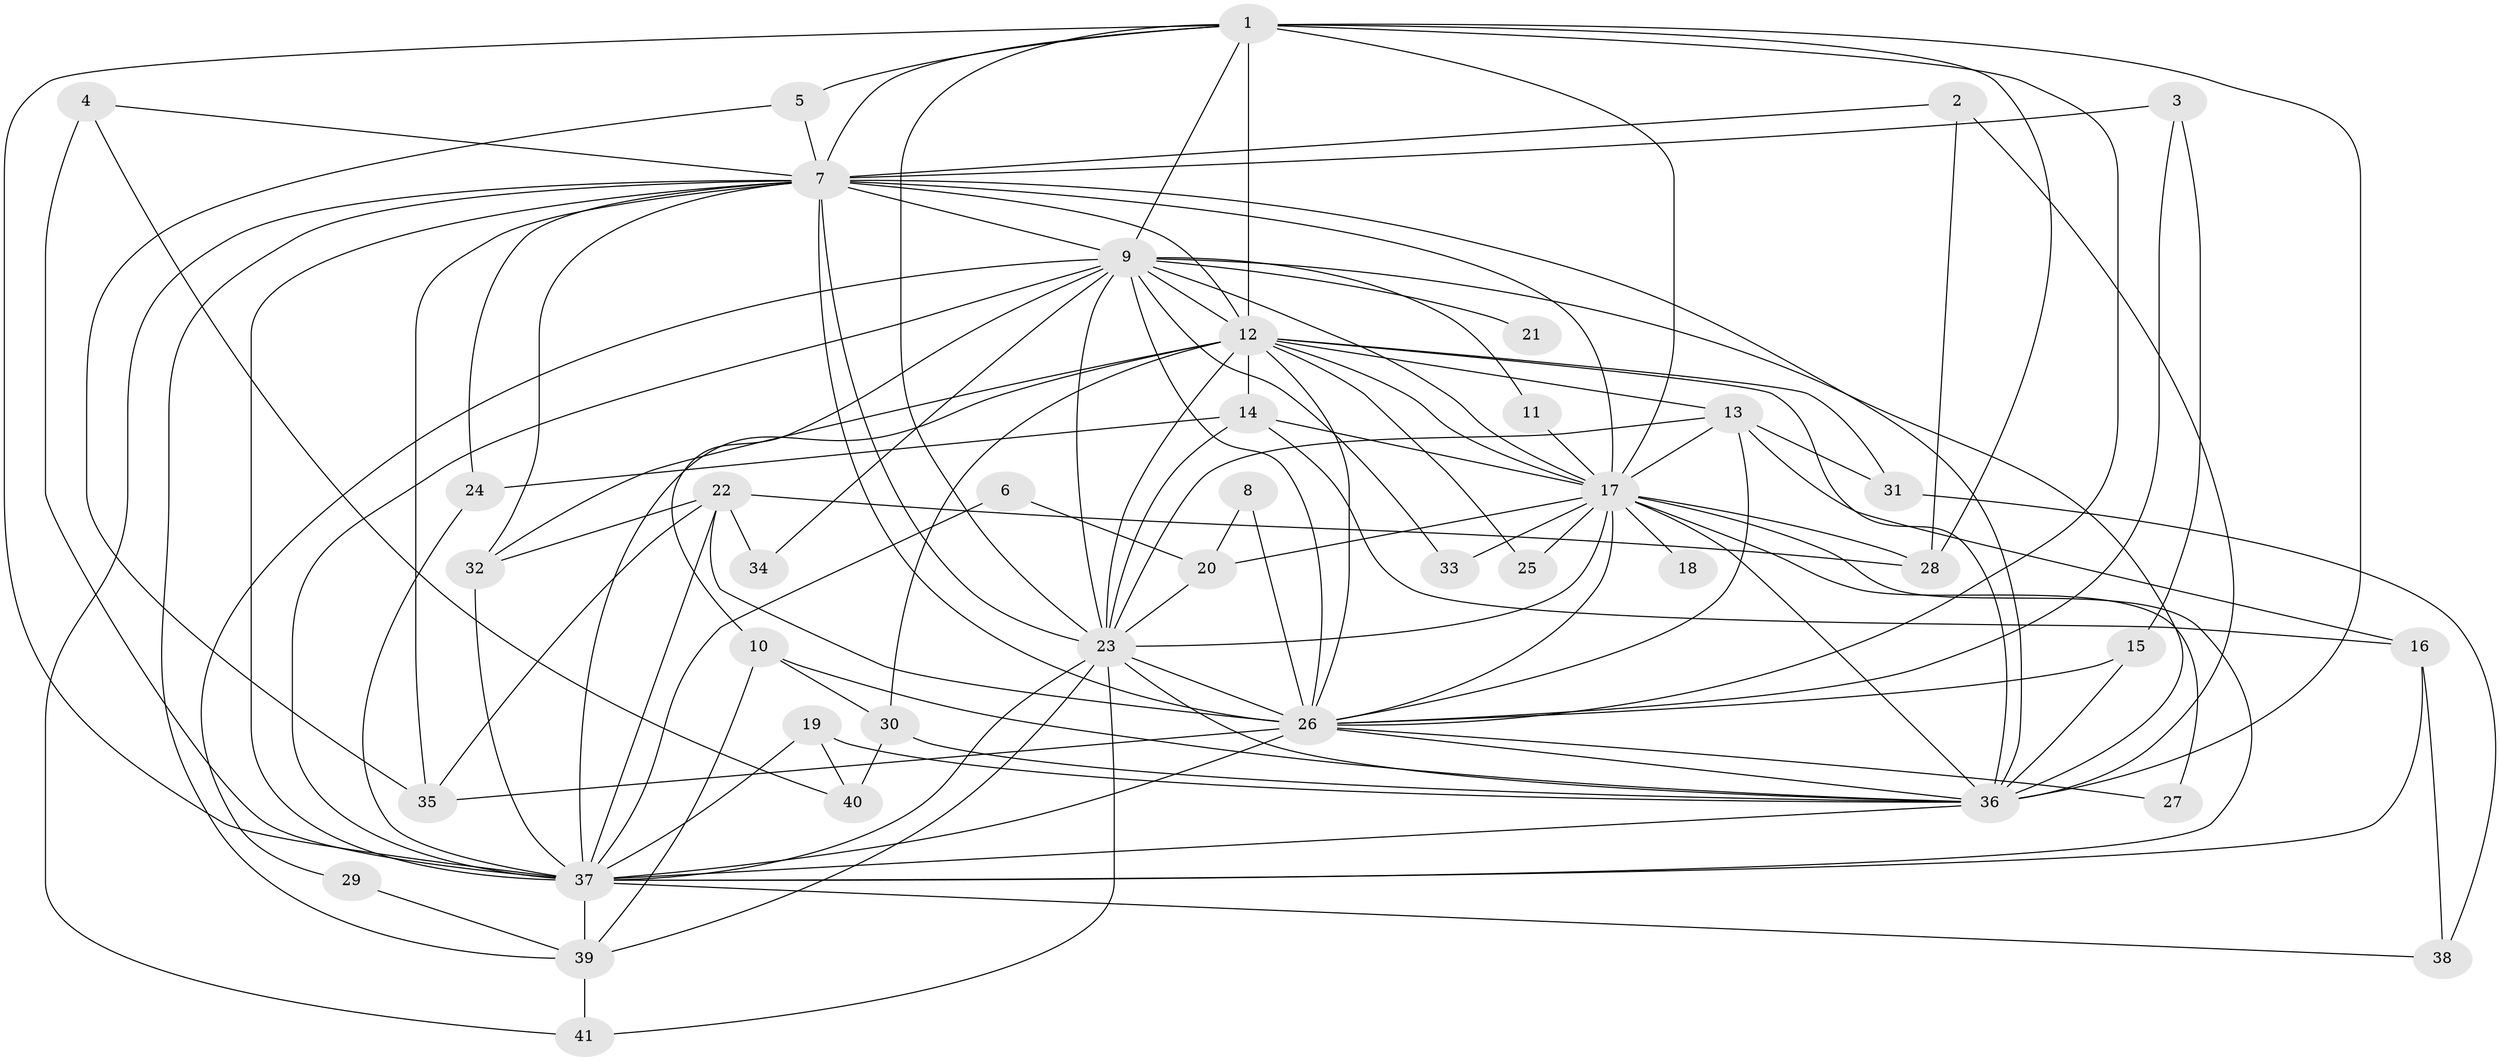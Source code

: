 // original degree distribution, {11: 0.024691358024691357, 19: 0.012345679012345678, 20: 0.012345679012345678, 21: 0.024691358024691357, 24: 0.024691358024691357, 17: 0.012345679012345678, 18: 0.012345679012345678, 2: 0.5432098765432098, 6: 0.037037037037037035, 3: 0.19753086419753085, 4: 0.07407407407407407, 5: 0.024691358024691357}
// Generated by graph-tools (version 1.1) at 2025/36/03/04/25 23:36:30]
// undirected, 41 vertices, 116 edges
graph export_dot {
  node [color=gray90,style=filled];
  1;
  2;
  3;
  4;
  5;
  6;
  7;
  8;
  9;
  10;
  11;
  12;
  13;
  14;
  15;
  16;
  17;
  18;
  19;
  20;
  21;
  22;
  23;
  24;
  25;
  26;
  27;
  28;
  29;
  30;
  31;
  32;
  33;
  34;
  35;
  36;
  37;
  38;
  39;
  40;
  41;
  1 -- 5 [weight=1.0];
  1 -- 7 [weight=2.0];
  1 -- 9 [weight=2.0];
  1 -- 12 [weight=2.0];
  1 -- 17 [weight=3.0];
  1 -- 23 [weight=2.0];
  1 -- 26 [weight=2.0];
  1 -- 28 [weight=1.0];
  1 -- 36 [weight=3.0];
  1 -- 37 [weight=2.0];
  2 -- 7 [weight=1.0];
  2 -- 28 [weight=1.0];
  2 -- 36 [weight=1.0];
  3 -- 7 [weight=1.0];
  3 -- 15 [weight=1.0];
  3 -- 26 [weight=1.0];
  4 -- 7 [weight=1.0];
  4 -- 37 [weight=1.0];
  4 -- 40 [weight=1.0];
  5 -- 7 [weight=1.0];
  5 -- 35 [weight=1.0];
  6 -- 20 [weight=1.0];
  6 -- 37 [weight=1.0];
  7 -- 9 [weight=2.0];
  7 -- 12 [weight=3.0];
  7 -- 17 [weight=2.0];
  7 -- 23 [weight=1.0];
  7 -- 24 [weight=1.0];
  7 -- 26 [weight=3.0];
  7 -- 32 [weight=1.0];
  7 -- 35 [weight=1.0];
  7 -- 36 [weight=1.0];
  7 -- 37 [weight=1.0];
  7 -- 39 [weight=1.0];
  7 -- 41 [weight=1.0];
  8 -- 20 [weight=1.0];
  8 -- 26 [weight=1.0];
  9 -- 10 [weight=1.0];
  9 -- 11 [weight=1.0];
  9 -- 12 [weight=2.0];
  9 -- 17 [weight=1.0];
  9 -- 21 [weight=1.0];
  9 -- 23 [weight=2.0];
  9 -- 26 [weight=1.0];
  9 -- 29 [weight=1.0];
  9 -- 33 [weight=1.0];
  9 -- 34 [weight=1.0];
  9 -- 36 [weight=2.0];
  9 -- 37 [weight=2.0];
  10 -- 30 [weight=1.0];
  10 -- 36 [weight=1.0];
  10 -- 39 [weight=1.0];
  11 -- 17 [weight=1.0];
  12 -- 13 [weight=1.0];
  12 -- 14 [weight=1.0];
  12 -- 17 [weight=1.0];
  12 -- 23 [weight=1.0];
  12 -- 25 [weight=1.0];
  12 -- 26 [weight=1.0];
  12 -- 30 [weight=1.0];
  12 -- 31 [weight=1.0];
  12 -- 32 [weight=1.0];
  12 -- 36 [weight=2.0];
  12 -- 37 [weight=2.0];
  13 -- 16 [weight=1.0];
  13 -- 17 [weight=1.0];
  13 -- 23 [weight=1.0];
  13 -- 26 [weight=1.0];
  13 -- 31 [weight=1.0];
  14 -- 16 [weight=1.0];
  14 -- 17 [weight=1.0];
  14 -- 23 [weight=1.0];
  14 -- 24 [weight=1.0];
  15 -- 26 [weight=1.0];
  15 -- 36 [weight=1.0];
  16 -- 37 [weight=1.0];
  16 -- 38 [weight=1.0];
  17 -- 18 [weight=1.0];
  17 -- 20 [weight=1.0];
  17 -- 23 [weight=2.0];
  17 -- 25 [weight=1.0];
  17 -- 26 [weight=1.0];
  17 -- 27 [weight=1.0];
  17 -- 28 [weight=2.0];
  17 -- 33 [weight=1.0];
  17 -- 36 [weight=1.0];
  17 -- 37 [weight=1.0];
  19 -- 36 [weight=2.0];
  19 -- 37 [weight=1.0];
  19 -- 40 [weight=1.0];
  20 -- 23 [weight=1.0];
  22 -- 26 [weight=1.0];
  22 -- 28 [weight=1.0];
  22 -- 32 [weight=1.0];
  22 -- 34 [weight=1.0];
  22 -- 35 [weight=1.0];
  22 -- 37 [weight=1.0];
  23 -- 26 [weight=2.0];
  23 -- 36 [weight=1.0];
  23 -- 37 [weight=1.0];
  23 -- 39 [weight=1.0];
  23 -- 41 [weight=1.0];
  24 -- 37 [weight=1.0];
  26 -- 27 [weight=1.0];
  26 -- 35 [weight=1.0];
  26 -- 36 [weight=1.0];
  26 -- 37 [weight=1.0];
  29 -- 39 [weight=1.0];
  30 -- 36 [weight=1.0];
  30 -- 40 [weight=1.0];
  31 -- 38 [weight=1.0];
  32 -- 37 [weight=1.0];
  36 -- 37 [weight=2.0];
  37 -- 38 [weight=1.0];
  37 -- 39 [weight=1.0];
  39 -- 41 [weight=1.0];
}
